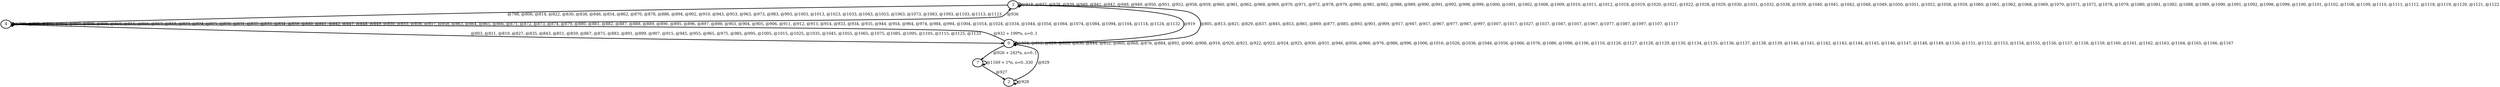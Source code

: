 digraph G {
        node [style=rounded, penwidth=3, fontsize=20, shape=oval];
        "3" -> "4" [label="@798, @806, @814, @822, @830, @838, @846, @854, @862, @870, @878, @886, @894, @902, @910, @943, @953, @963, @973, @983, @993, @1003, @1013, @1023, @1033, @1043, @1053, @1063, @1073, @1083, @1093, @1103, @1113, @1123", color=black,arrowsize=1,style=bold,penwidth=3,fontsize=20];
"4" -> "4" [label="@799, @800, @801, @802, @807, @808, @809, @810, @815, @816, @817, @818, @823, @824, @825, @826, @831, @832, @833, @834, @839, @840, @841, @842, @847, @848, @849, @850, @855, @856, @857, @858, @863, @864, @865, @866, @871, @872, @873, @874, @879, @880, @881, @882, @887, @888, @889, @890, @895, @896, @897, @898, @903, @904, @905, @906, @911, @912, @913, @914, @933, @934, @935, @944, @954, @964, @974, @984, @994, @1004, @1014, @1024, @1034, @1044, @1054, @1064, @1074, @1084, @1094, @1104, @1114, @1124, @1132", color=black,arrowsize=1,style=bold,penwidth=3,fontsize=20];
"4" -> "0" [label="@803, @811, @819, @827, @835, @843, @851, @859, @867, @875, @883, @891, @899, @907, @915, @945, @955, @965, @975, @985, @995, @1005, @1015, @1025, @1035, @1045, @1055, @1065, @1075, @1085, @1095, @1105, @1115, @1125, @1133", color=black,arrowsize=1,style=bold,penwidth=3,fontsize=20];
"0" -> "0" [label="@804, @812, @820, @828, @836, @844, @852, @860, @868, @876, @884, @892, @900, @908, @916, @920, @921, @922, @923, @924, @925, @930, @931, @946, @956, @966, @976, @986, @996, @1006, @1016, @1026, @1036, @1046, @1056, @1066, @1076, @1086, @1096, @1106, @1116, @1126, @1127, @1128, @1129, @1130, @1134, @1135, @1136, @1137, @1138, @1139, @1140, @1141, @1142, @1143, @1144, @1145, @1146, @1147, @1148, @1149, @1150, @1151, @1152, @1153, @1154, @1155, @1156, @1157, @1158, @1159, @1160, @1161, @1162, @1163, @1164, @1165, @1166, @1167", color=black,arrowsize=1,style=bold,penwidth=3,fontsize=20];
"0" -> "3" [label="@805, @813, @821, @829, @837, @845, @853, @861, @869, @877, @885, @893, @901, @909, @917, @947, @957, @967, @977, @987, @997, @1007, @1017, @1027, @1037, @1047, @1057, @1067, @1077, @1087, @1097, @1107, @1117", color=black,arrowsize=1,style=bold,penwidth=3,fontsize=20];
"3" -> "3" [label="@918, @937, @938, @939, @940, @941, @942, @948, @949, @950, @951, @952, @958, @959, @960, @961, @962, @968, @969, @970, @971, @972, @978, @979, @980, @981, @982, @988, @989, @990, @991, @992, @998, @999, @1000, @1001, @1002, @1008, @1009, @1010, @1011, @1012, @1018, @1019, @1020, @1021, @1022, @1028, @1029, @1030, @1031, @1032, @1038, @1039, @1040, @1041, @1042, @1048, @1049, @1050, @1051, @1052, @1058, @1059, @1060, @1061, @1062, @1068, @1069, @1070, @1071, @1072, @1078, @1079, @1080, @1081, @1082, @1088, @1089, @1090, @1091, @1092, @1098, @1099, @1100, @1101, @1102, @1108, @1109, @1110, @1111, @1112, @1118, @1119, @1120, @1121, @1122", color=black,arrowsize=1,style=bold,penwidth=3,fontsize=20];
"3" -> "0" [label="@919", color=black,arrowsize=1,style=bold,penwidth=3,fontsize=20];
"0" -> "7" [label="@926 + 242*n, n=0..1", color=black,arrowsize=1,style=bold,penwidth=3,fontsize=20];
"7" -> "2" [label="@927", color=black,arrowsize=1,style=bold,penwidth=3,fontsize=20];
"2" -> "2" [label="@928", color=black,arrowsize=1,style=bold,penwidth=3,fontsize=20];
"2" -> "0" [label="@929", color=black,arrowsize=1,style=bold,penwidth=3,fontsize=20];
"0" -> "4" [label="@932 + 199*n, n=0..1", color=black,arrowsize=1,style=bold,penwidth=3,fontsize=20];
"4" -> "3" [label="@936", color=black,arrowsize=1,style=bold,penwidth=3,fontsize=20];
"7" -> "7" [label="@1169 + 1*n, n=0..330", color=black,arrowsize=1,style=bold,penwidth=3,fontsize=20];
}
